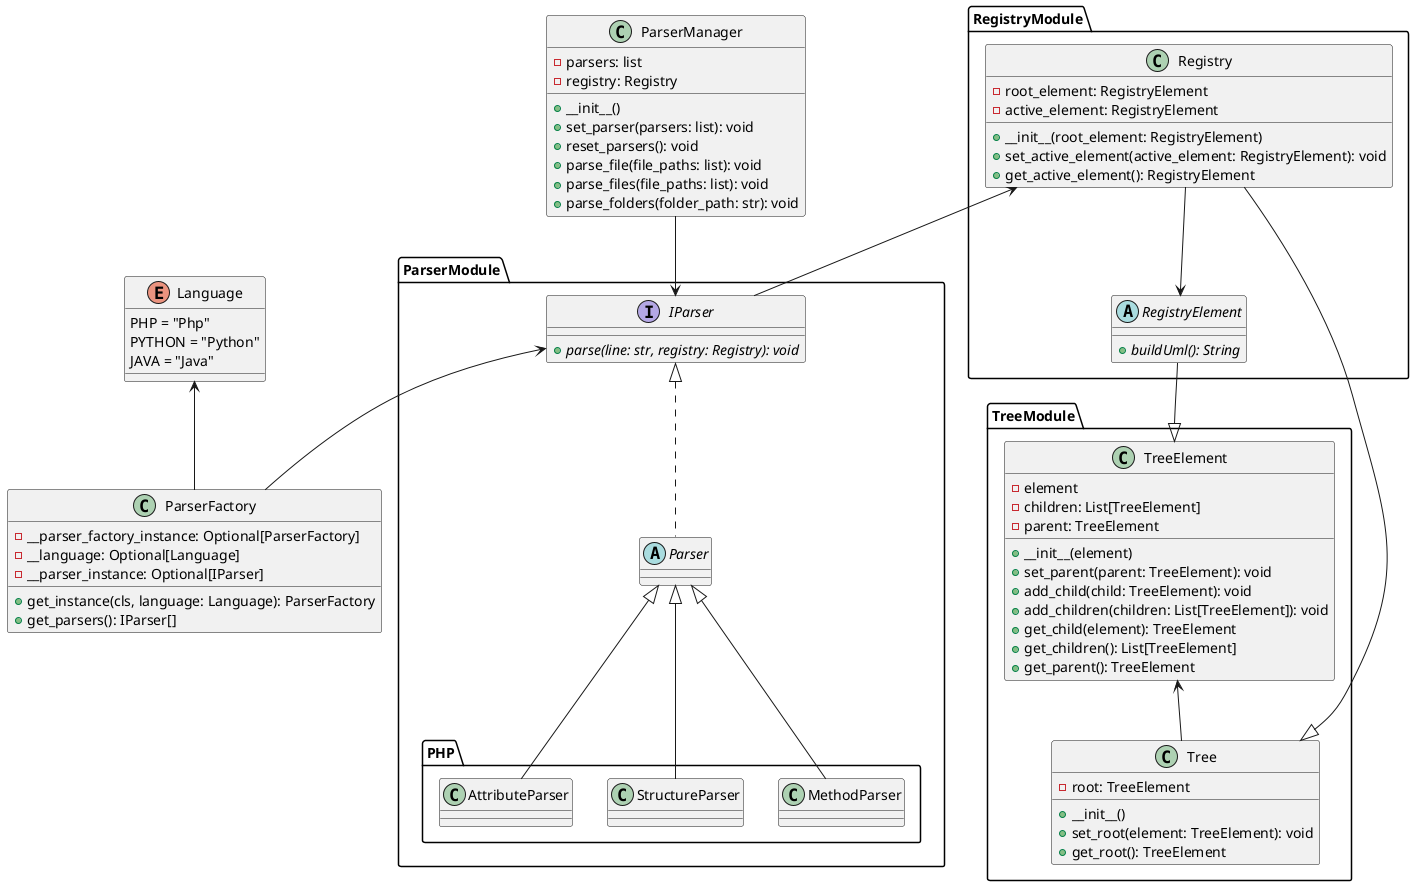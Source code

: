 
@startuml



package "ParserModule" {

    interface IParser {
        {abstract} + parse(line: str, registry: Registry): void
    }

    abstract class Parser implements IParser {
    }

    package "PHP" {
        class MethodParser {
        }

        class StructureParser {
        }

        class AttributeParser {
        }
    }

}
package "RegistryModule" {
    class Registry {
        - root_element: RegistryElement
        - active_element: RegistryElement
        + __init__(root_element: RegistryElement)
        + set_active_element(active_element: RegistryElement): void
        + get_active_element(): RegistryElement
    }
    
    abstract class RegistryElement {
        {abstract} + buildUml(): String
    }

}

package "TreeModule" {
    class Tree {
        - root: TreeElement
        + __init__()
        + set_root(element: TreeElement): void
        + get_root(): TreeElement
    }

    class TreeElement {
        - element
        - children: List[TreeElement]
        - parent: TreeElement
        + __init__(element)
        + set_parent(parent: TreeElement): void
        + add_child(child: TreeElement): void
        + add_children(children: List[TreeElement]): void
        + get_child(element): TreeElement
        + get_children(): List[TreeElement]
        + get_parent(): TreeElement
    }
}

enum Language {
    PHP = "Php"
    PYTHON = "Python"
    JAVA = "Java"
}

class ParserFactory {
    - __parser_factory_instance: Optional[ParserFactory]
    - __language: Optional[Language]
    - __parser_instance: Optional[IParser]
    + get_instance(cls, language: Language): ParserFactory
    + get_parsers(): IParser[]
}


class ParserManager {
    - parsers: list
    - registry: Registry
    + __init__()
    + set_parser(parsers: list): void
    + reset_parsers(): void
    + parse_file(file_paths: list): void
    + parse_files(file_paths: list): void
    + parse_folders(folder_path: str): void
}

Tree -up-> TreeElement
ParserFactory -up-> IParser
ParserManager --> IParser
ParserFactory -up-> Language
IParser -up-> Registry
Registry --> RegistryElement

RegistryElement --|> TreeElement
Registry -up-|> Tree

MethodParser -up-|> Parser
StructureParser -up-|> Parser
AttributeParser -up-|> Parser
@enduml
